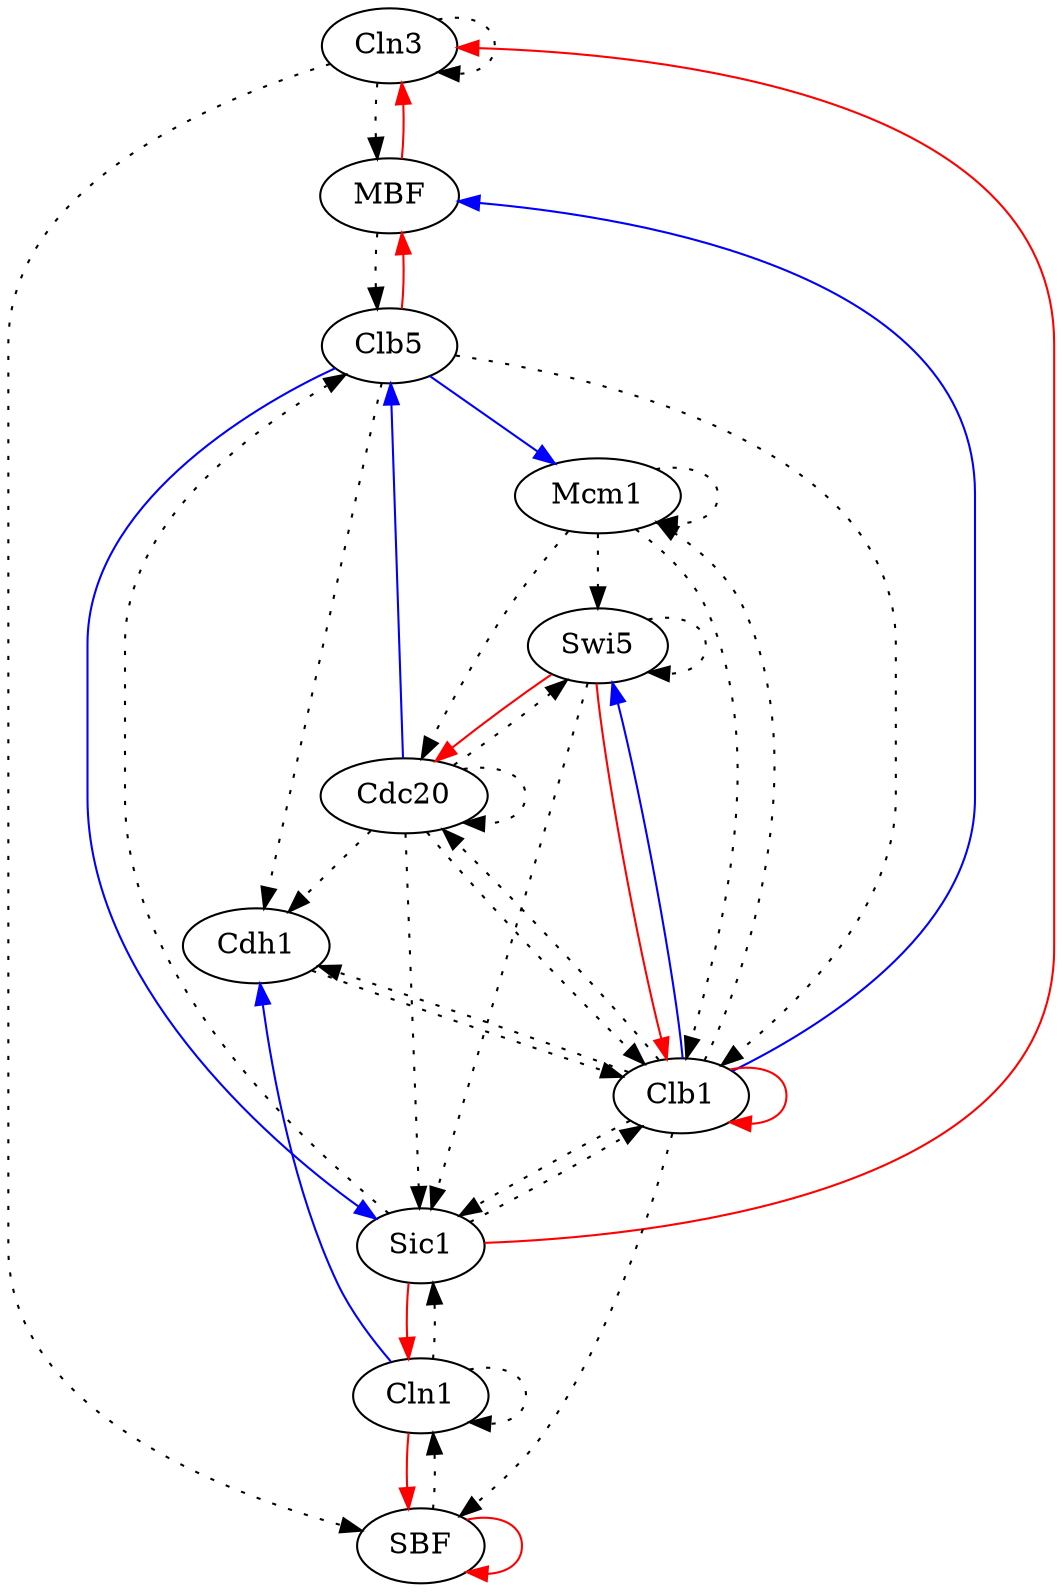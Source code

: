 // Grafos-Spellman11
digraph {
	YAL040C [label=Cln3]
	YDL056W [label=MBF]
	YER111C [label=SBF]
	YMR199W [label=Cln1]
	YGL003C [label=Cdh1]
	YDR146C [label=Swi5]
	YGL116W [label=Cdc20]
	YPR120C [label=Clb5]
	YLR079W [label=Sic1]
	YGR108W [label=Clb1]
	YMR043W [label=Mcm1]
	YAL040C -> YAL040C [style=dotted]
	YAL040C -> YDL056W [style=dotted]
	YAL040C -> YER111C [style=dotted]
	YDL056W -> YAL040C [color=red]
	YDL056W -> YPR120C [style=dotted]
	YER111C -> YER111C [color=red]
	YER111C -> YMR199W [style=dotted]
	YMR199W -> YER111C [color=red]
	YMR199W -> YMR199W [style=dotted]
	YMR199W -> YGL003C [color=blue]
	YMR199W -> YLR079W [style=dotted]
	YGL003C -> YGR108W [style=dotted]
	YDR146C -> YDR146C [style=dotted]
	YDR146C -> YGL116W [color=red]
	YDR146C -> YLR079W [style=dotted]
	YDR146C -> YGR108W [color=red]
	YGL116W -> YGL003C [style=dotted]
	YGL116W -> YDR146C [style=dotted]
	YGL116W -> YGL116W [style=dotted]
	YGL116W -> YPR120C [color=blue]
	YGL116W -> YLR079W [style=dotted]
	YGL116W -> YGR108W [style=dotted]
	YPR120C -> YDL056W [color=red]
	YPR120C -> YGL003C [style=dotted]
	YPR120C -> YLR079W [color=blue]
	YPR120C -> YGR108W [style=dotted]
	YPR120C -> YMR043W [color=blue]
	YLR079W -> YAL040C [color=red]
	YLR079W -> YMR199W [color=red]
	YLR079W -> YPR120C [style=dotted]
	YLR079W -> YGR108W [style=dotted]
	YGR108W -> YDL056W [color=blue]
	YGR108W -> YER111C [style=dotted]
	YGR108W -> YGL003C [style=dotted]
	YGR108W -> YDR146C [color=blue]
	YGR108W -> YGL116W [style=dotted]
	YGR108W -> YLR079W [style=dotted]
	YGR108W -> YGR108W [color=red]
	YGR108W -> YMR043W [style=dotted]
	YMR043W -> YDR146C [style=dotted]
	YMR043W -> YGL116W [style=dotted]
	YMR043W -> YGR108W [style=dotted]
	YMR043W -> YMR043W [style=dotted]
}
